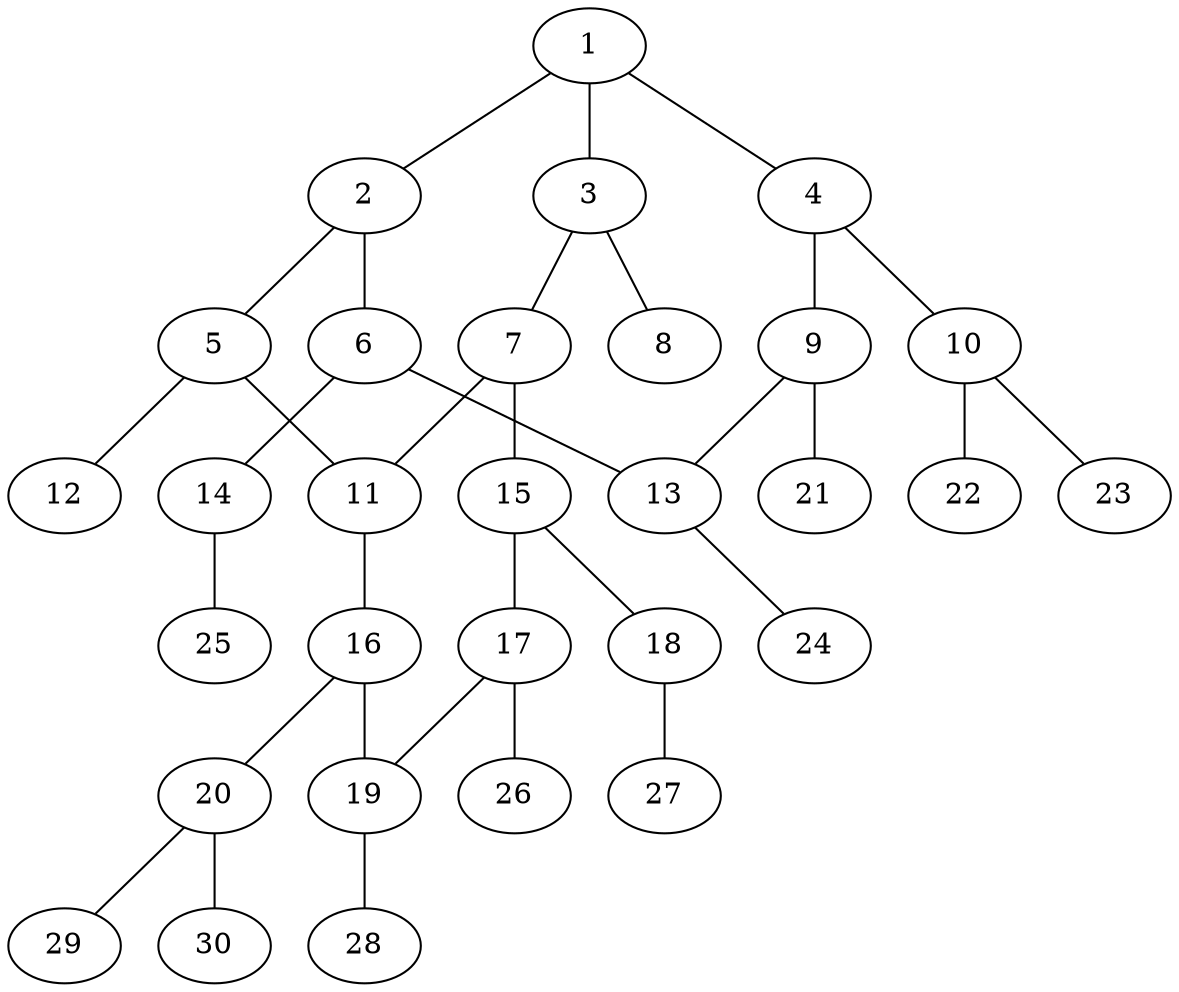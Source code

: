 graph molecule_2628 {
	1	 [chem=C];
	2	 [chem=C];
	1 -- 2	 [valence=1];
	3	 [chem=C];
	1 -- 3	 [valence=1];
	4	 [chem=C];
	1 -- 4	 [valence=2];
	5	 [chem=C];
	2 -- 5	 [valence=1];
	6	 [chem=C];
	2 -- 6	 [valence=2];
	7	 [chem=C];
	3 -- 7	 [valence=1];
	8	 [chem=O];
	3 -- 8	 [valence=2];
	9	 [chem=C];
	4 -- 9	 [valence=1];
	10	 [chem=N];
	4 -- 10	 [valence=1];
	11	 [chem=C];
	5 -- 11	 [valence=1];
	12	 [chem=O];
	5 -- 12	 [valence=2];
	13	 [chem=C];
	6 -- 13	 [valence=1];
	14	 [chem=O];
	6 -- 14	 [valence=1];
	7 -- 11	 [valence=2];
	15	 [chem=C];
	7 -- 15	 [valence=1];
	9 -- 13	 [valence=2];
	21	 [chem=H];
	9 -- 21	 [valence=1];
	22	 [chem=H];
	10 -- 22	 [valence=1];
	23	 [chem=H];
	10 -- 23	 [valence=1];
	16	 [chem=C];
	11 -- 16	 [valence=1];
	24	 [chem=H];
	13 -- 24	 [valence=1];
	25	 [chem=H];
	14 -- 25	 [valence=1];
	17	 [chem=C];
	15 -- 17	 [valence=2];
	18	 [chem=O];
	15 -- 18	 [valence=1];
	19	 [chem=C];
	16 -- 19	 [valence=2];
	20	 [chem=N];
	16 -- 20	 [valence=1];
	17 -- 19	 [valence=1];
	26	 [chem=H];
	17 -- 26	 [valence=1];
	27	 [chem=H];
	18 -- 27	 [valence=1];
	28	 [chem=H];
	19 -- 28	 [valence=1];
	29	 [chem=H];
	20 -- 29	 [valence=1];
	30	 [chem=H];
	20 -- 30	 [valence=1];
}
